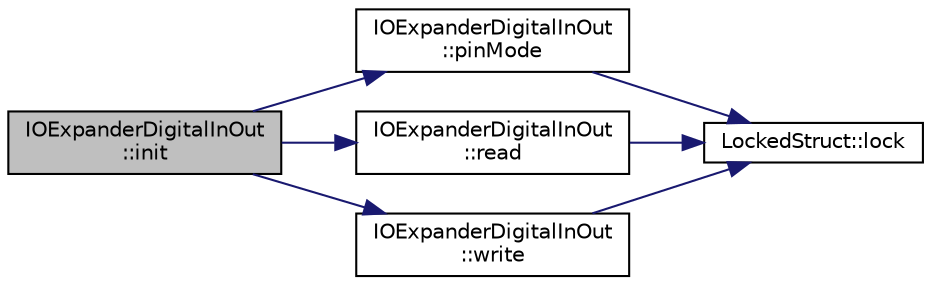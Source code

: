 digraph "IOExpanderDigitalInOut::init"
{
  edge [fontname="Helvetica",fontsize="10",labelfontname="Helvetica",labelfontsize="10"];
  node [fontname="Helvetica",fontsize="10",shape=record];
  rankdir="LR";
  Node2 [label="IOExpanderDigitalInOut\l::init",height=0.2,width=0.4,color="black", fillcolor="grey75", style="filled", fontcolor="black"];
  Node2 -> Node3 [color="midnightblue",fontsize="10",style="solid",fontname="Helvetica"];
  Node3 [label="IOExpanderDigitalInOut\l::pinMode",height=0.2,width=0.4,color="black", fillcolor="white", style="filled",URL="$class_i_o_expander_digital_in_out.html#ac36968692d1b2c6584aa53af6b75f03f"];
  Node3 -> Node4 [color="midnightblue",fontsize="10",style="solid",fontname="Helvetica"];
  Node4 [label="LockedStruct::lock",height=0.2,width=0.4,color="black", fillcolor="white", style="filled",URL="$struct_locked_struct.html#aa207b98a1cd6c569a96e7d1d5565478f",tooltip="Lock this struct. "];
  Node2 -> Node5 [color="midnightblue",fontsize="10",style="solid",fontname="Helvetica"];
  Node5 [label="IOExpanderDigitalInOut\l::read",height=0.2,width=0.4,color="black", fillcolor="white", style="filled",URL="$class_i_o_expander_digital_in_out.html#aadb911534925464a879aa7532185d26a",tooltip="Returns 0 if pin is low, 1 if pin is high. "];
  Node5 -> Node4 [color="midnightblue",fontsize="10",style="solid",fontname="Helvetica"];
  Node2 -> Node6 [color="midnightblue",fontsize="10",style="solid",fontname="Helvetica"];
  Node6 [label="IOExpanderDigitalInOut\l::write",height=0.2,width=0.4,color="black", fillcolor="white", style="filled",URL="$class_i_o_expander_digital_in_out.html#aa7f37890760ec610beebfdf6a7cd17a0",tooltip="Pulls pin low if val = 0 and pulls pin high if val >= 1. "];
  Node6 -> Node4 [color="midnightblue",fontsize="10",style="solid",fontname="Helvetica"];
}
